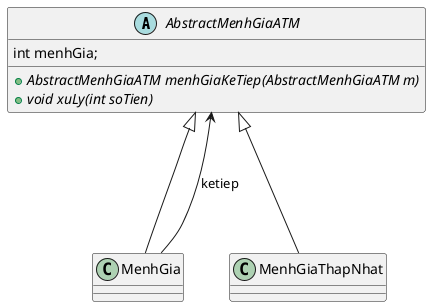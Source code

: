 @startuml
'https://plantuml.com/class-diagram

abstract AbstractMenhGiaATM {
    int menhGia;
    +{abstract} AbstractMenhGiaATM menhGiaKeTiep(AbstractMenhGiaATM m)
    +{abstract} void xuLy(int soTien)
}

AbstractMenhGiaATM <|--- MenhGia
AbstractMenhGiaATM <|--- MenhGiaThapNhat
MenhGia ---> AbstractMenhGiaATM:ketiep

@enduml